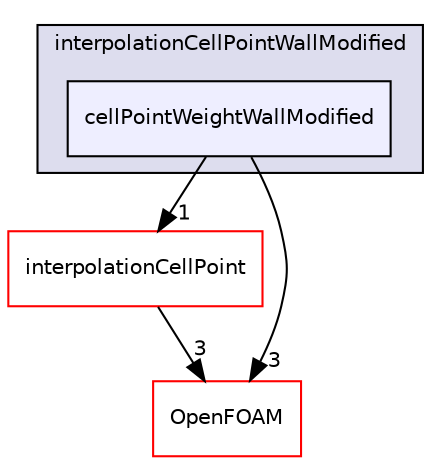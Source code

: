 digraph "src/finiteVolume/interpolation/interpolation/interpolationCellPointWallModified/cellPointWeightWallModified" {
  bgcolor=transparent;
  compound=true
  node [ fontsize="10", fontname="Helvetica"];
  edge [ labelfontsize="10", labelfontname="Helvetica"];
  subgraph clusterdir_31bda3bbacff91c8e8c054d648903083 {
    graph [ bgcolor="#ddddee", pencolor="black", label="interpolationCellPointWallModified" fontname="Helvetica", fontsize="10", URL="dir_31bda3bbacff91c8e8c054d648903083.html"]
  dir_3b07ab39552e3680143d7f4ff32e6053 [shape=box, label="cellPointWeightWallModified", style="filled", fillcolor="#eeeeff", pencolor="black", URL="dir_3b07ab39552e3680143d7f4ff32e6053.html"];
  }
  dir_a3dc0e4243195fcc544ce440c33a38a4 [shape=box label="interpolationCellPoint" color="red" URL="dir_a3dc0e4243195fcc544ce440c33a38a4.html"];
  dir_c5473ff19b20e6ec4dfe5c310b3778a8 [shape=box label="OpenFOAM" color="red" URL="dir_c5473ff19b20e6ec4dfe5c310b3778a8.html"];
  dir_a3dc0e4243195fcc544ce440c33a38a4->dir_c5473ff19b20e6ec4dfe5c310b3778a8 [headlabel="3", labeldistance=1.5 headhref="dir_001176_001897.html"];
  dir_3b07ab39552e3680143d7f4ff32e6053->dir_a3dc0e4243195fcc544ce440c33a38a4 [headlabel="1", labeldistance=1.5 headhref="dir_001180_001176.html"];
  dir_3b07ab39552e3680143d7f4ff32e6053->dir_c5473ff19b20e6ec4dfe5c310b3778a8 [headlabel="3", labeldistance=1.5 headhref="dir_001180_001897.html"];
}
